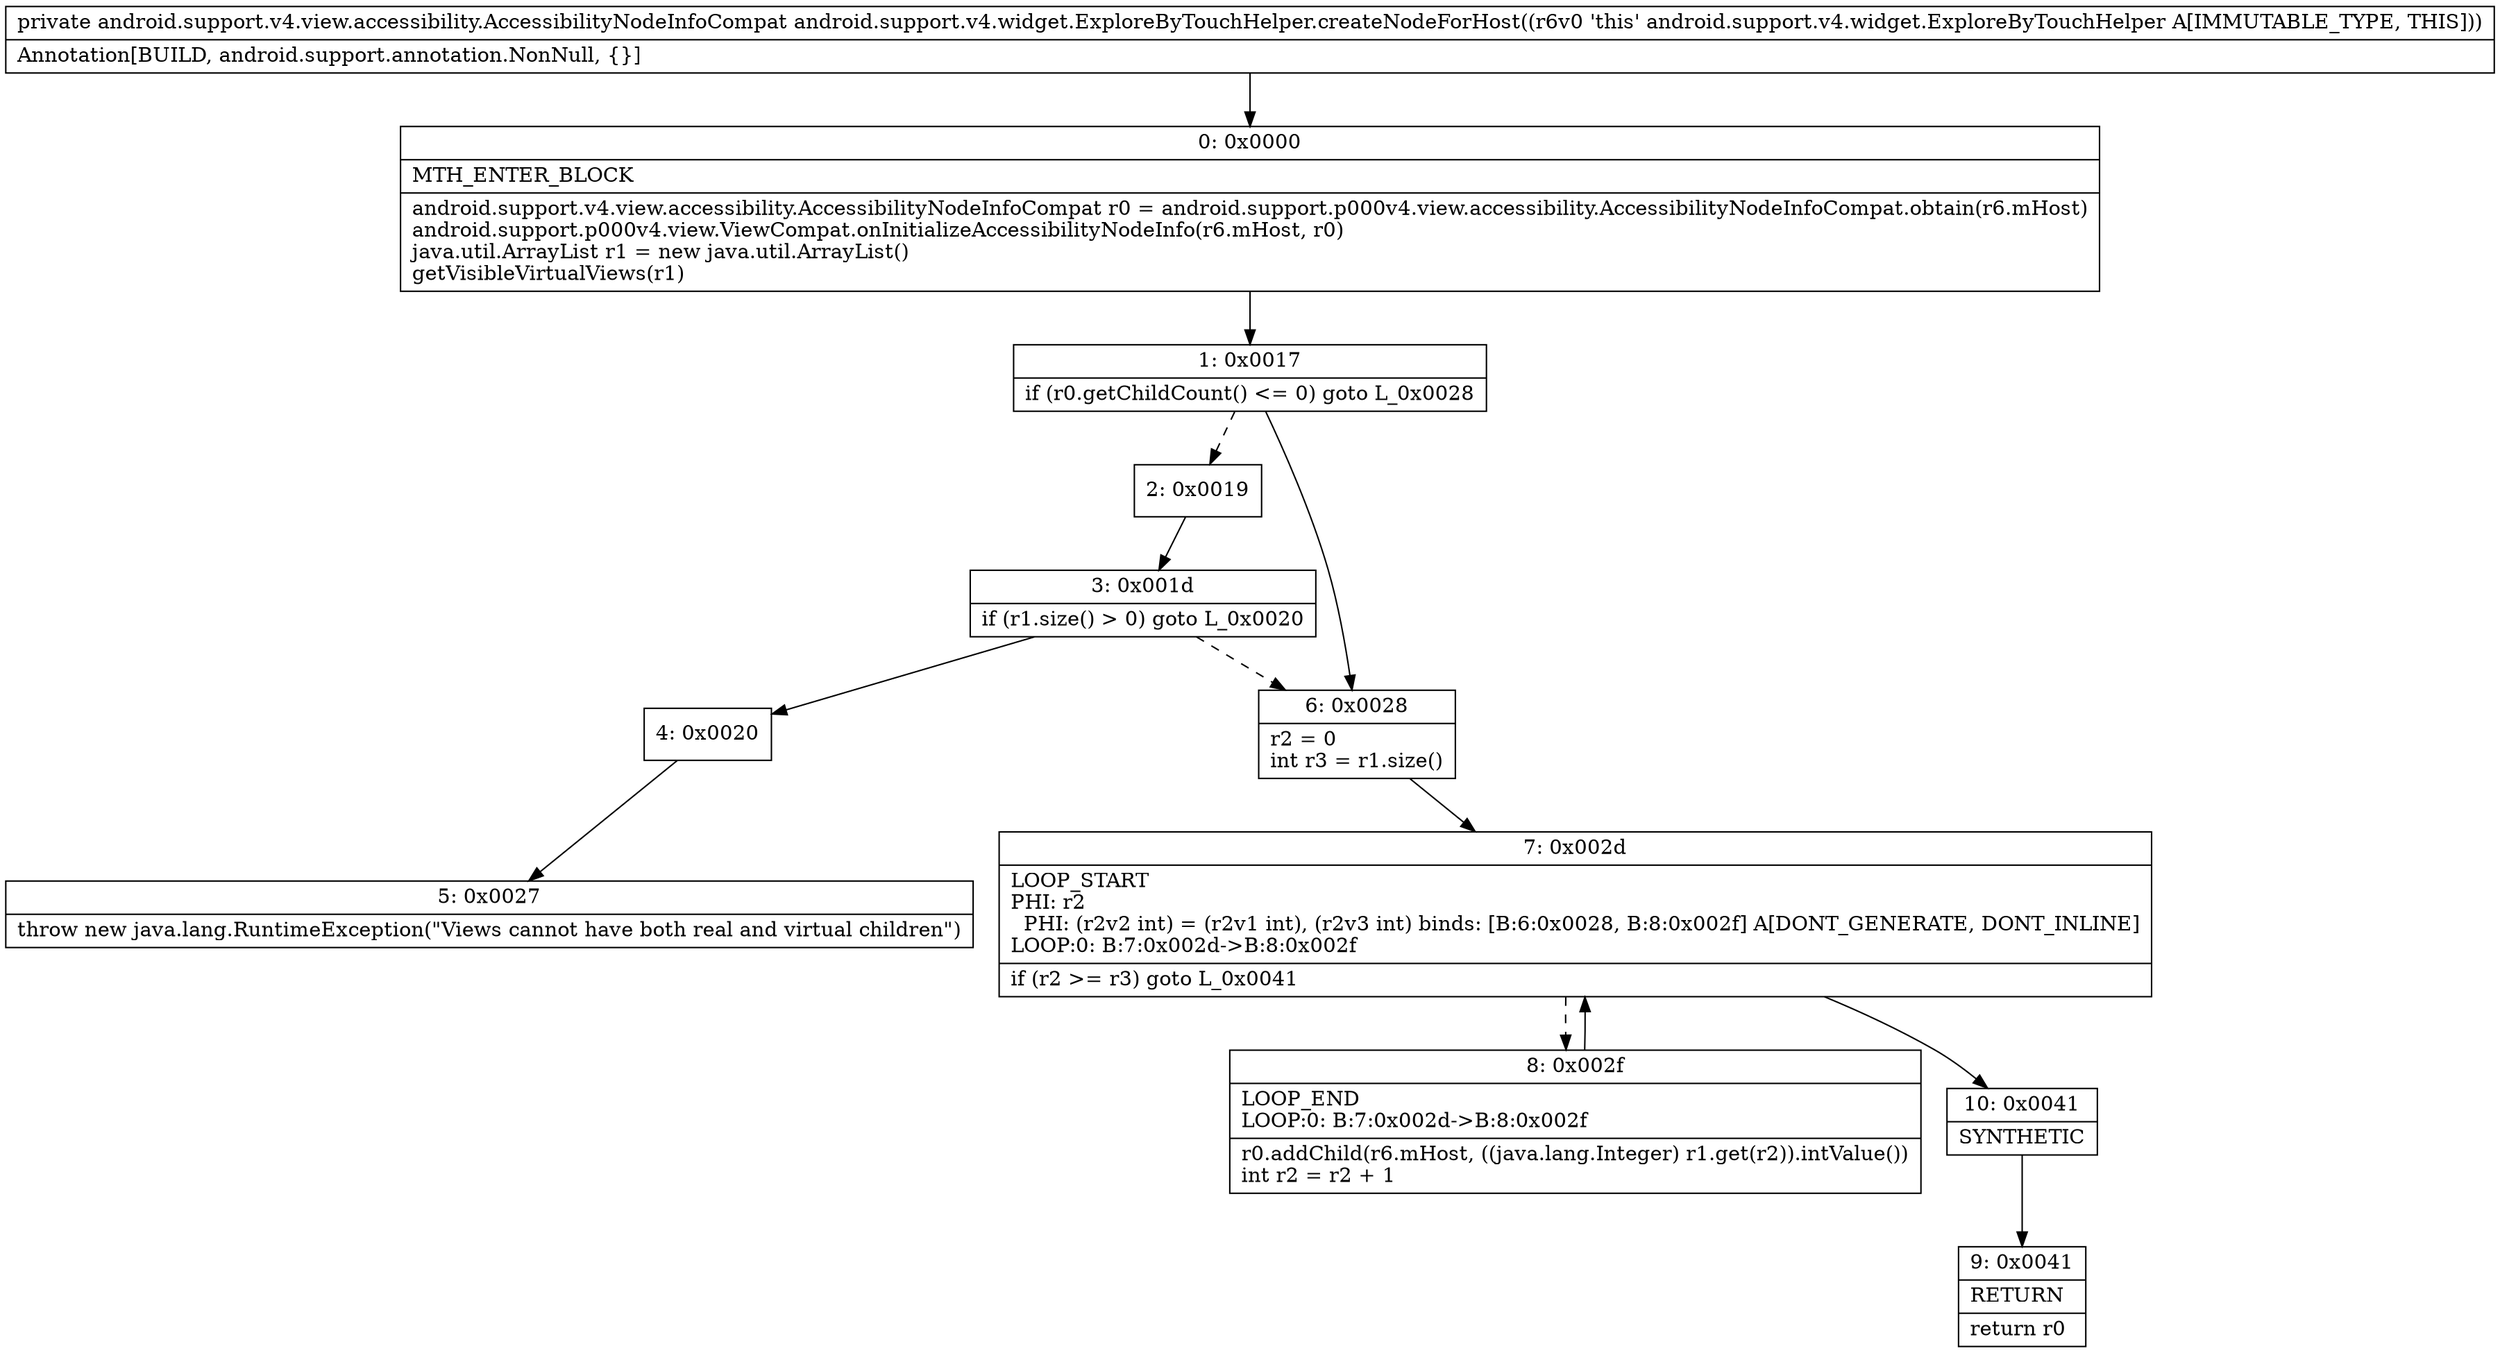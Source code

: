 digraph "CFG forandroid.support.v4.widget.ExploreByTouchHelper.createNodeForHost()Landroid\/support\/v4\/view\/accessibility\/AccessibilityNodeInfoCompat;" {
Node_0 [shape=record,label="{0\:\ 0x0000|MTH_ENTER_BLOCK\l|android.support.v4.view.accessibility.AccessibilityNodeInfoCompat r0 = android.support.p000v4.view.accessibility.AccessibilityNodeInfoCompat.obtain(r6.mHost)\landroid.support.p000v4.view.ViewCompat.onInitializeAccessibilityNodeInfo(r6.mHost, r0)\ljava.util.ArrayList r1 = new java.util.ArrayList()\lgetVisibleVirtualViews(r1)\l}"];
Node_1 [shape=record,label="{1\:\ 0x0017|if (r0.getChildCount() \<= 0) goto L_0x0028\l}"];
Node_2 [shape=record,label="{2\:\ 0x0019}"];
Node_3 [shape=record,label="{3\:\ 0x001d|if (r1.size() \> 0) goto L_0x0020\l}"];
Node_4 [shape=record,label="{4\:\ 0x0020}"];
Node_5 [shape=record,label="{5\:\ 0x0027|throw new java.lang.RuntimeException(\"Views cannot have both real and virtual children\")\l}"];
Node_6 [shape=record,label="{6\:\ 0x0028|r2 = 0\lint r3 = r1.size()\l}"];
Node_7 [shape=record,label="{7\:\ 0x002d|LOOP_START\lPHI: r2 \l  PHI: (r2v2 int) = (r2v1 int), (r2v3 int) binds: [B:6:0x0028, B:8:0x002f] A[DONT_GENERATE, DONT_INLINE]\lLOOP:0: B:7:0x002d\-\>B:8:0x002f\l|if (r2 \>= r3) goto L_0x0041\l}"];
Node_8 [shape=record,label="{8\:\ 0x002f|LOOP_END\lLOOP:0: B:7:0x002d\-\>B:8:0x002f\l|r0.addChild(r6.mHost, ((java.lang.Integer) r1.get(r2)).intValue())\lint r2 = r2 + 1\l}"];
Node_9 [shape=record,label="{9\:\ 0x0041|RETURN\l|return r0\l}"];
Node_10 [shape=record,label="{10\:\ 0x0041|SYNTHETIC\l}"];
MethodNode[shape=record,label="{private android.support.v4.view.accessibility.AccessibilityNodeInfoCompat android.support.v4.widget.ExploreByTouchHelper.createNodeForHost((r6v0 'this' android.support.v4.widget.ExploreByTouchHelper A[IMMUTABLE_TYPE, THIS]))  | Annotation[BUILD, android.support.annotation.NonNull, \{\}]\l}"];
MethodNode -> Node_0;
Node_0 -> Node_1;
Node_1 -> Node_2[style=dashed];
Node_1 -> Node_6;
Node_2 -> Node_3;
Node_3 -> Node_4;
Node_3 -> Node_6[style=dashed];
Node_4 -> Node_5;
Node_6 -> Node_7;
Node_7 -> Node_8[style=dashed];
Node_7 -> Node_10;
Node_8 -> Node_7;
Node_10 -> Node_9;
}

